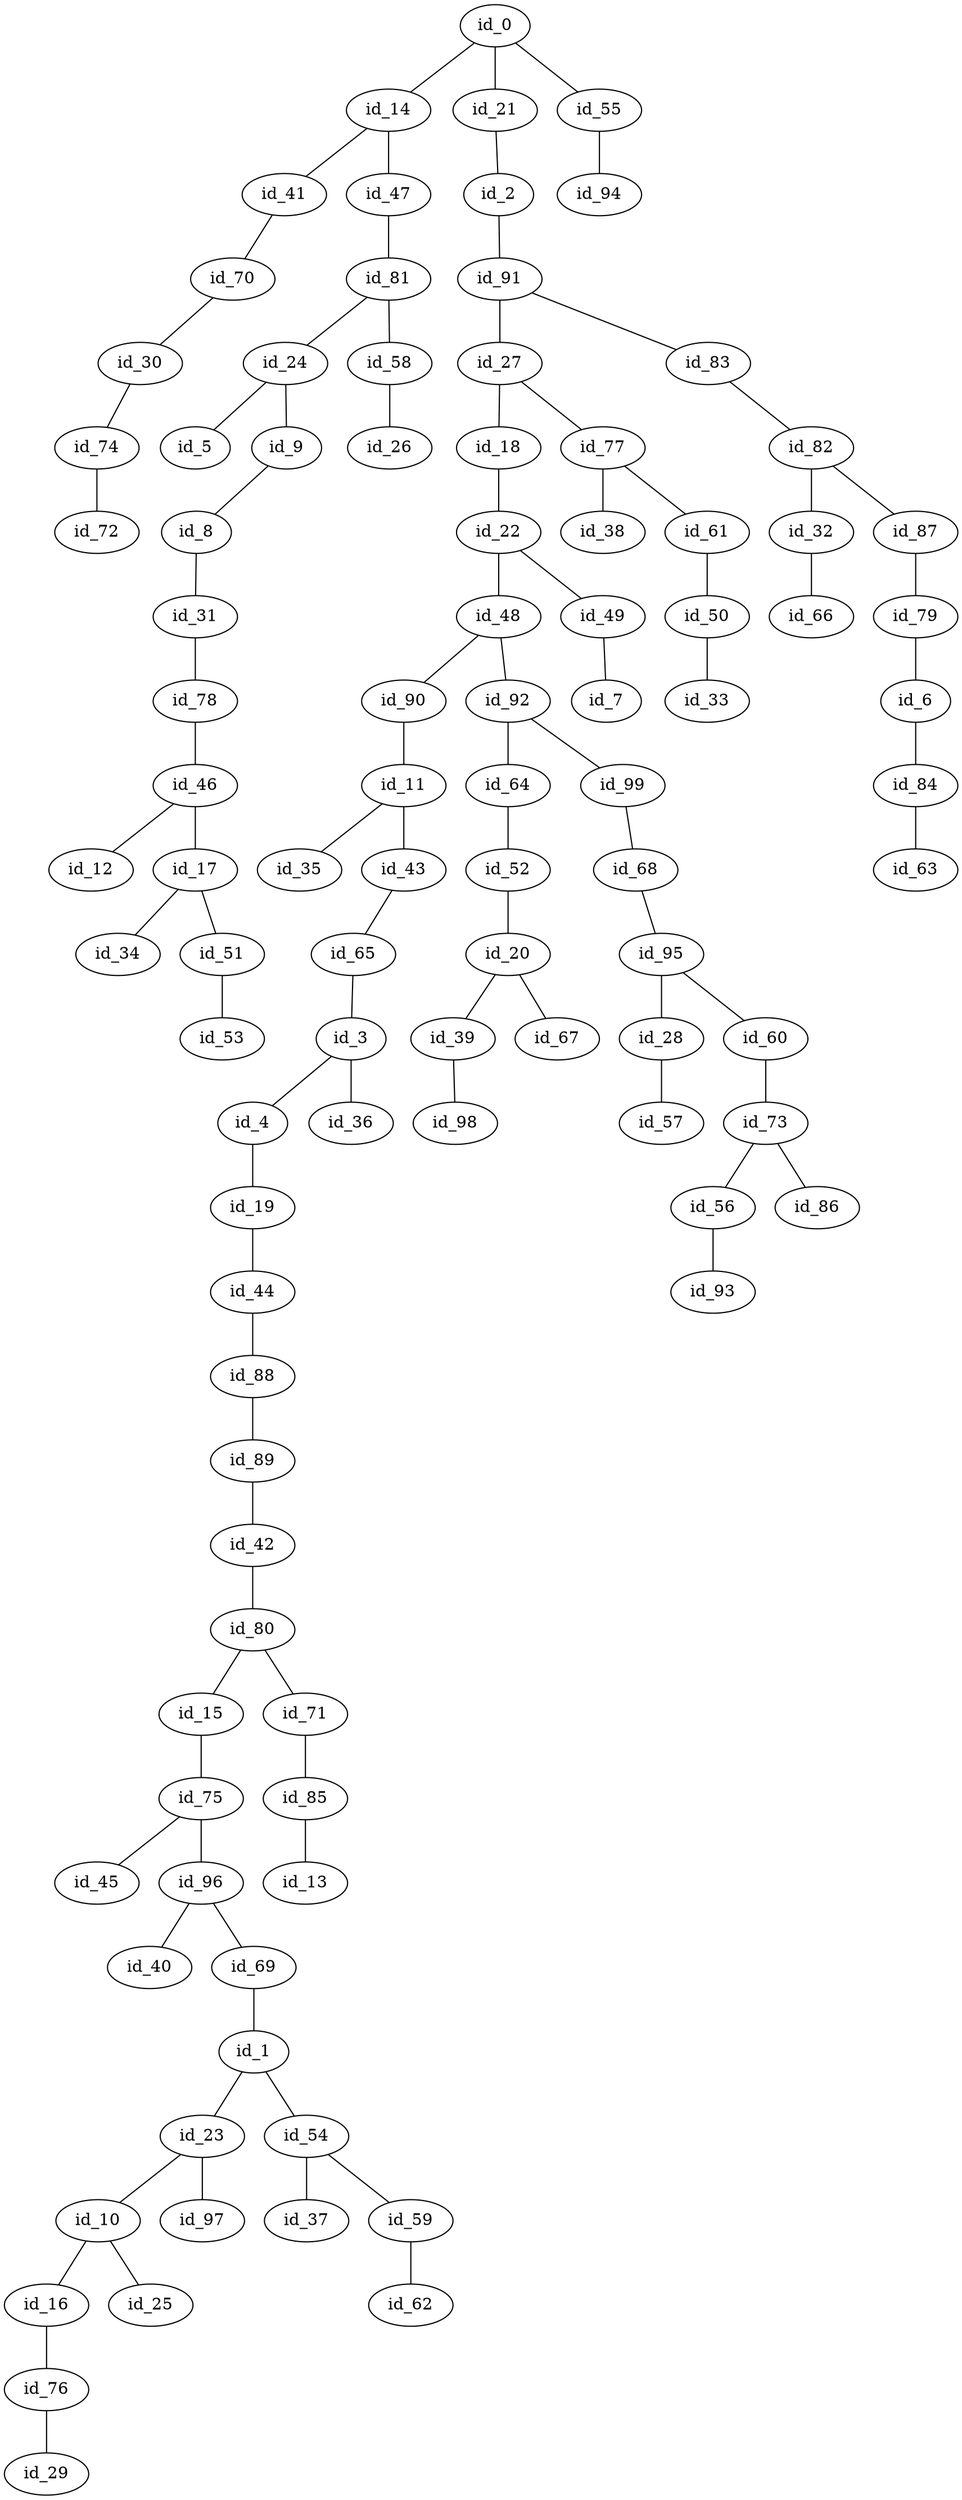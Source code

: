 graph GR{
id_0;
id_1;
id_2;
id_3;
id_4;
id_5;
id_6;
id_7;
id_8;
id_9;
id_10;
id_11;
id_12;
id_13;
id_14;
id_15;
id_16;
id_17;
id_18;
id_19;
id_20;
id_21;
id_22;
id_23;
id_24;
id_25;
id_26;
id_27;
id_28;
id_29;
id_30;
id_31;
id_32;
id_33;
id_34;
id_35;
id_36;
id_37;
id_38;
id_39;
id_40;
id_41;
id_42;
id_43;
id_44;
id_45;
id_46;
id_47;
id_48;
id_49;
id_50;
id_51;
id_52;
id_53;
id_54;
id_55;
id_56;
id_57;
id_58;
id_59;
id_60;
id_61;
id_62;
id_63;
id_64;
id_65;
id_66;
id_67;
id_68;
id_69;
id_70;
id_71;
id_72;
id_73;
id_74;
id_75;
id_76;
id_77;
id_78;
id_79;
id_80;
id_81;
id_82;
id_83;
id_84;
id_85;
id_86;
id_87;
id_88;
id_89;
id_90;
id_91;
id_92;
id_93;
id_94;
id_95;
id_96;
id_97;
id_98;
id_99;
id_69--id_1;
id_21--id_2;
id_65--id_3;
id_3--id_4;
id_24--id_5;
id_79--id_6;
id_49--id_7;
id_9--id_8;
id_24--id_9;
id_23--id_10;
id_90--id_11;
id_46--id_12;
id_85--id_13;
id_0--id_14;
id_80--id_15;
id_10--id_16;
id_46--id_17;
id_27--id_18;
id_4--id_19;
id_52--id_20;
id_0--id_21;
id_18--id_22;
id_1--id_23;
id_81--id_24;
id_10--id_25;
id_58--id_26;
id_91--id_27;
id_95--id_28;
id_76--id_29;
id_70--id_30;
id_8--id_31;
id_82--id_32;
id_50--id_33;
id_17--id_34;
id_11--id_35;
id_3--id_36;
id_54--id_37;
id_77--id_38;
id_20--id_39;
id_96--id_40;
id_14--id_41;
id_89--id_42;
id_11--id_43;
id_19--id_44;
id_75--id_45;
id_78--id_46;
id_14--id_47;
id_22--id_48;
id_22--id_49;
id_61--id_50;
id_17--id_51;
id_64--id_52;
id_51--id_53;
id_1--id_54;
id_0--id_55;
id_73--id_56;
id_28--id_57;
id_81--id_58;
id_54--id_59;
id_95--id_60;
id_77--id_61;
id_59--id_62;
id_84--id_63;
id_92--id_64;
id_43--id_65;
id_32--id_66;
id_20--id_67;
id_99--id_68;
id_96--id_69;
id_41--id_70;
id_80--id_71;
id_74--id_72;
id_60--id_73;
id_30--id_74;
id_15--id_75;
id_16--id_76;
id_27--id_77;
id_31--id_78;
id_87--id_79;
id_42--id_80;
id_47--id_81;
id_83--id_82;
id_91--id_83;
id_6--id_84;
id_71--id_85;
id_73--id_86;
id_82--id_87;
id_44--id_88;
id_88--id_89;
id_48--id_90;
id_2--id_91;
id_48--id_92;
id_56--id_93;
id_55--id_94;
id_68--id_95;
id_75--id_96;
id_23--id_97;
id_39--id_98;
id_92--id_99;
}